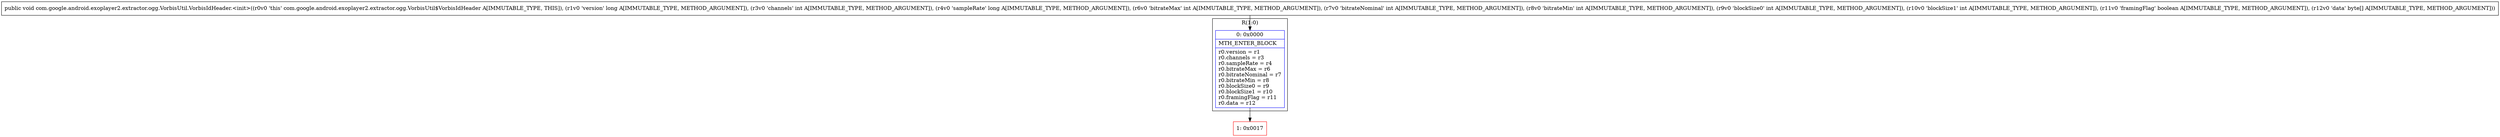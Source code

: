 digraph "CFG forcom.google.android.exoplayer2.extractor.ogg.VorbisUtil.VorbisIdHeader.\<init\>(JIJIIIIIZ[B)V" {
subgraph cluster_Region_1005140514 {
label = "R(1:0)";
node [shape=record,color=blue];
Node_0 [shape=record,label="{0\:\ 0x0000|MTH_ENTER_BLOCK\l|r0.version = r1\lr0.channels = r3\lr0.sampleRate = r4\lr0.bitrateMax = r6\lr0.bitrateNominal = r7\lr0.bitrateMin = r8\lr0.blockSize0 = r9\lr0.blockSize1 = r10\lr0.framingFlag = r11\lr0.data = r12\l}"];
}
Node_1 [shape=record,color=red,label="{1\:\ 0x0017}"];
MethodNode[shape=record,label="{public void com.google.android.exoplayer2.extractor.ogg.VorbisUtil.VorbisIdHeader.\<init\>((r0v0 'this' com.google.android.exoplayer2.extractor.ogg.VorbisUtil$VorbisIdHeader A[IMMUTABLE_TYPE, THIS]), (r1v0 'version' long A[IMMUTABLE_TYPE, METHOD_ARGUMENT]), (r3v0 'channels' int A[IMMUTABLE_TYPE, METHOD_ARGUMENT]), (r4v0 'sampleRate' long A[IMMUTABLE_TYPE, METHOD_ARGUMENT]), (r6v0 'bitrateMax' int A[IMMUTABLE_TYPE, METHOD_ARGUMENT]), (r7v0 'bitrateNominal' int A[IMMUTABLE_TYPE, METHOD_ARGUMENT]), (r8v0 'bitrateMin' int A[IMMUTABLE_TYPE, METHOD_ARGUMENT]), (r9v0 'blockSize0' int A[IMMUTABLE_TYPE, METHOD_ARGUMENT]), (r10v0 'blockSize1' int A[IMMUTABLE_TYPE, METHOD_ARGUMENT]), (r11v0 'framingFlag' boolean A[IMMUTABLE_TYPE, METHOD_ARGUMENT]), (r12v0 'data' byte[] A[IMMUTABLE_TYPE, METHOD_ARGUMENT])) }"];
MethodNode -> Node_0;
Node_0 -> Node_1;
}

